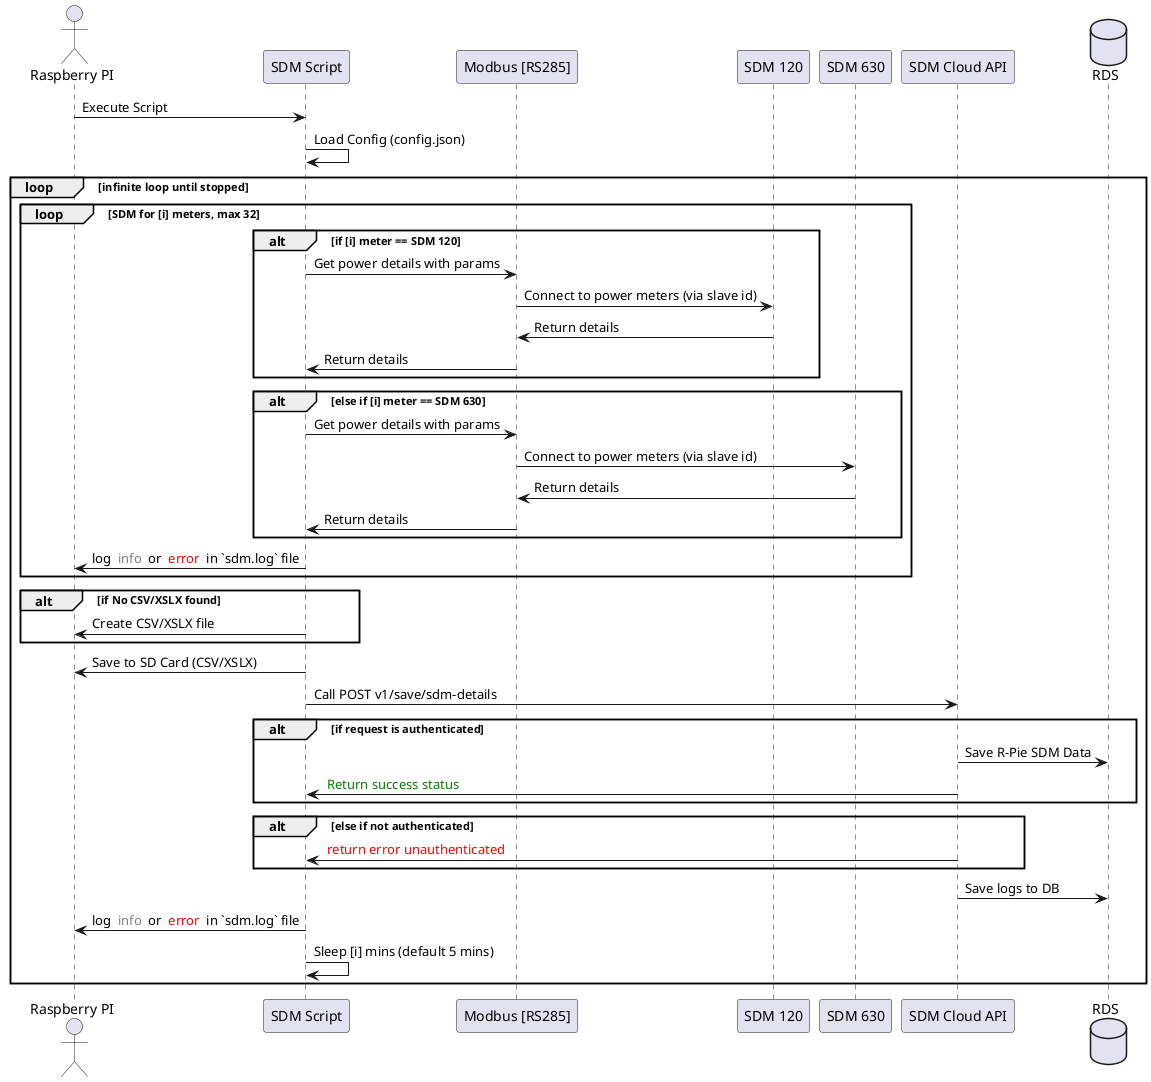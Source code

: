 @startuml SDM Interpreter
actor "Raspberry PI" as rpie
participant "SDM Script" as sdm_script
participant "Modbus [RS285]" as modbus
participant "SDM 120" as sdm120
participant "SDM 630" as sdm630
participant "SDM Cloud API" as sdm_cloud_api
database "RDS" as rds

rpie -> sdm_script: Execute Script
sdm_script -> sdm_script: Load Config (config.json)

loop infinite loop until stopped
    loop SDM for [i] meters, max 32
            alt if [i] meter == SDM 120
                sdm_script -> modbus: Get power details with params
                modbus -> sdm120: Connect to power meters (via slave id)
                modbus <- sdm120: Return details
                modbus -> sdm_script: Return details
            end
            alt else if [i] meter == SDM 630
                sdm_script -> modbus: Get power details with params
                modbus -> sdm630: Connect to power meters (via slave id)
                modbus <- sdm630: Return details
                modbus -> sdm_script: Return details
            end
            sdm_script -> rpie: log <color grey> info </color> or <color red> error </color> in `sdm.log` file
    end
alt if No CSV/XSLX found
    sdm_script -> rpie: Create CSV/XSLX file
end

sdm_script -> rpie: Save to SD Card (CSV/XSLX)
sdm_script -> sdm_cloud_api: Call POST v1/save/sdm-details
alt if request is authenticated
    sdm_cloud_api -> rds: Save R-Pie SDM Data
    sdm_script <- sdm_cloud_api: <color green> Return success status </color>
end
alt else if not authenticated
    sdm_script <- sdm_cloud_api: <color red> return error unauthenticated </color>
end

sdm_cloud_api -> rds: Save logs to DB
sdm_script -> rpie: log <color grey> info </color> or <color red> error </color> in `sdm.log` file
sdm_script -> sdm_script: Sleep [i] mins (default 5 mins)

end
@enduml